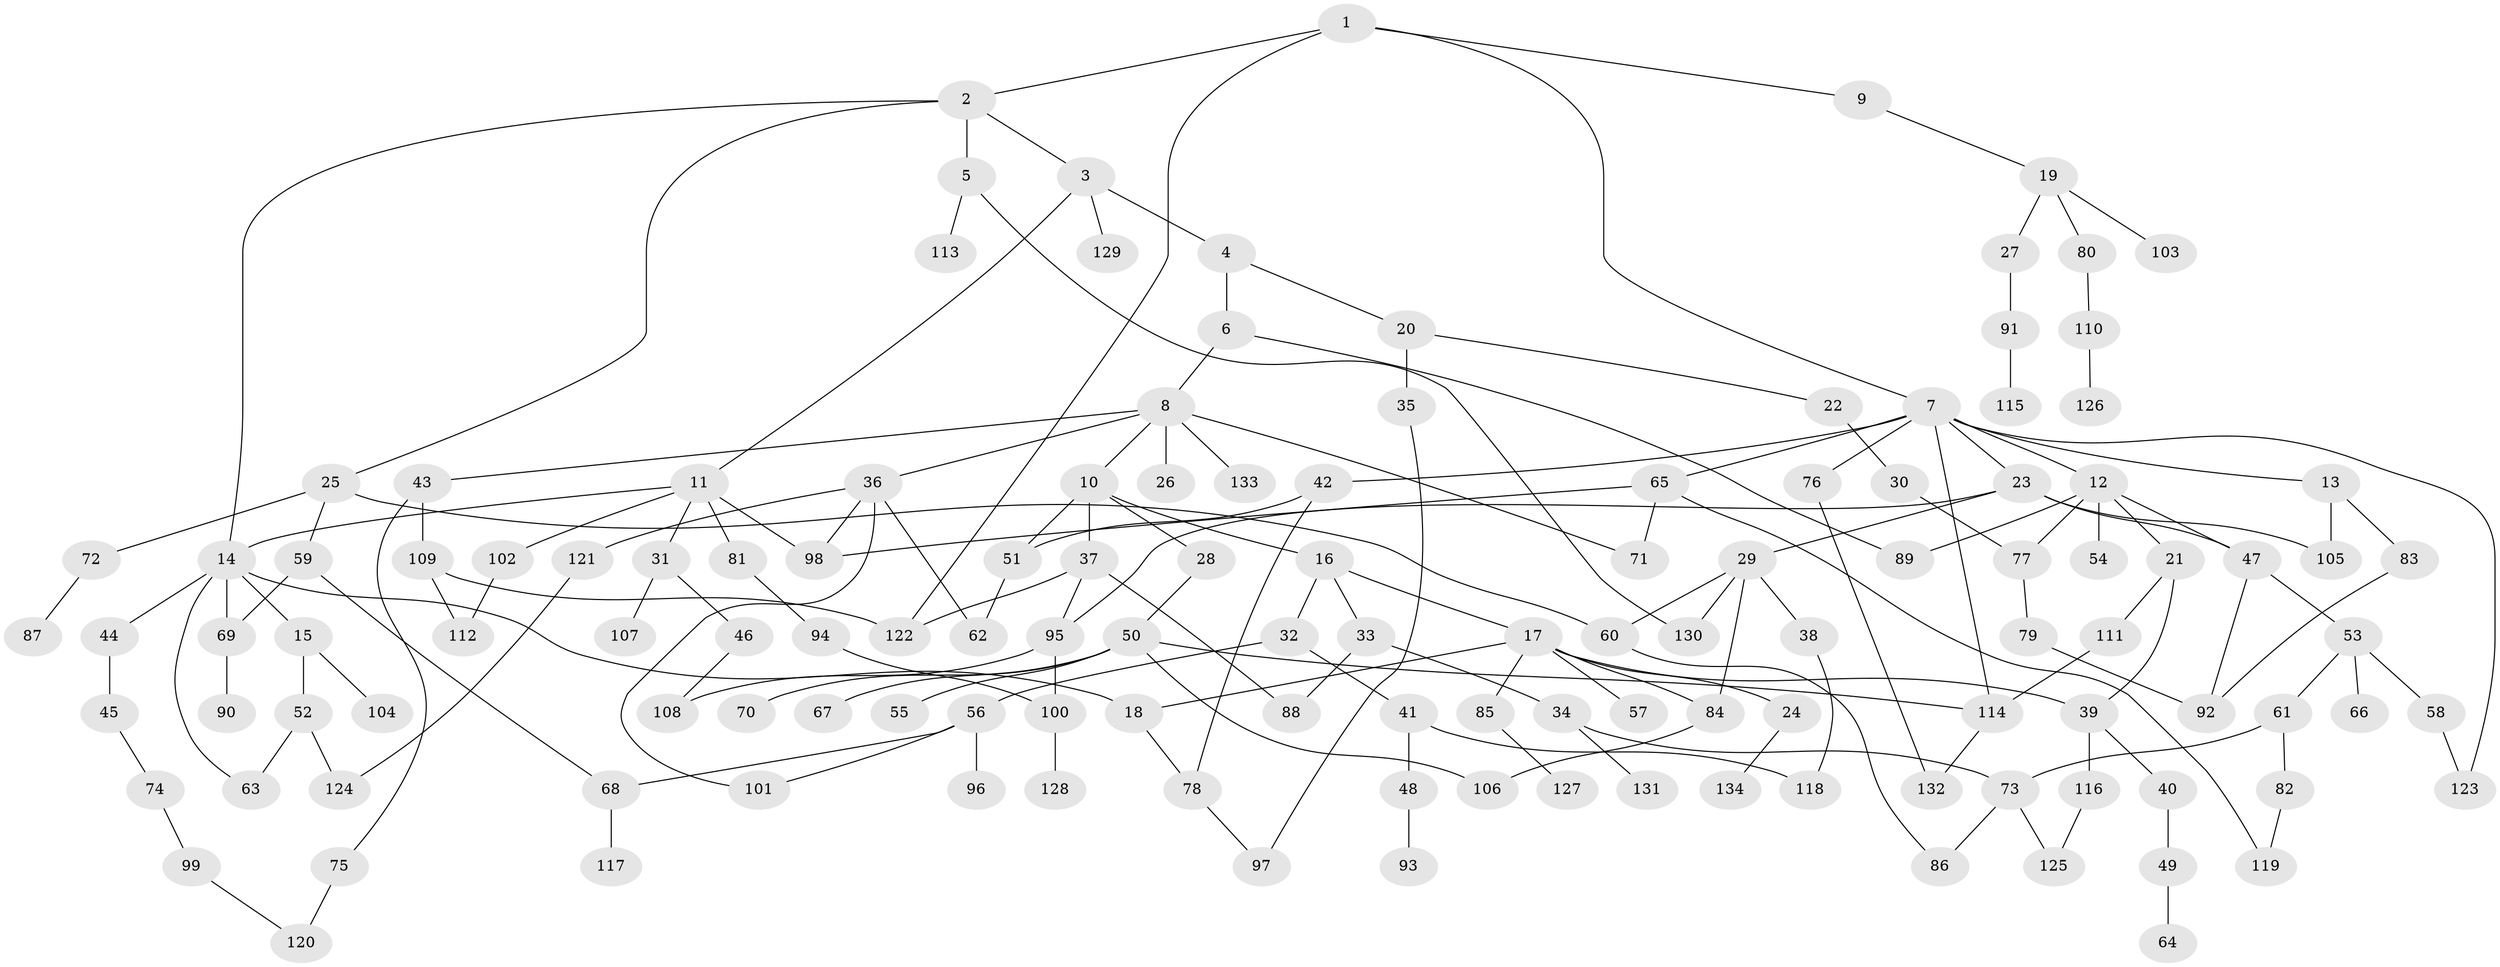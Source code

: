 // Generated by graph-tools (version 1.1) at 2025/01/03/09/25 03:01:10]
// undirected, 134 vertices, 175 edges
graph export_dot {
graph [start="1"]
  node [color=gray90,style=filled];
  1;
  2;
  3;
  4;
  5;
  6;
  7;
  8;
  9;
  10;
  11;
  12;
  13;
  14;
  15;
  16;
  17;
  18;
  19;
  20;
  21;
  22;
  23;
  24;
  25;
  26;
  27;
  28;
  29;
  30;
  31;
  32;
  33;
  34;
  35;
  36;
  37;
  38;
  39;
  40;
  41;
  42;
  43;
  44;
  45;
  46;
  47;
  48;
  49;
  50;
  51;
  52;
  53;
  54;
  55;
  56;
  57;
  58;
  59;
  60;
  61;
  62;
  63;
  64;
  65;
  66;
  67;
  68;
  69;
  70;
  71;
  72;
  73;
  74;
  75;
  76;
  77;
  78;
  79;
  80;
  81;
  82;
  83;
  84;
  85;
  86;
  87;
  88;
  89;
  90;
  91;
  92;
  93;
  94;
  95;
  96;
  97;
  98;
  99;
  100;
  101;
  102;
  103;
  104;
  105;
  106;
  107;
  108;
  109;
  110;
  111;
  112;
  113;
  114;
  115;
  116;
  117;
  118;
  119;
  120;
  121;
  122;
  123;
  124;
  125;
  126;
  127;
  128;
  129;
  130;
  131;
  132;
  133;
  134;
  1 -- 2;
  1 -- 7;
  1 -- 9;
  1 -- 122;
  2 -- 3;
  2 -- 5;
  2 -- 14;
  2 -- 25;
  3 -- 4;
  3 -- 11;
  3 -- 129;
  4 -- 6;
  4 -- 20;
  5 -- 113;
  5 -- 130;
  6 -- 8;
  6 -- 89;
  7 -- 12;
  7 -- 13;
  7 -- 23;
  7 -- 42;
  7 -- 65;
  7 -- 76;
  7 -- 123;
  7 -- 114;
  8 -- 10;
  8 -- 26;
  8 -- 36;
  8 -- 43;
  8 -- 71;
  8 -- 133;
  9 -- 19;
  10 -- 16;
  10 -- 28;
  10 -- 37;
  10 -- 51;
  11 -- 31;
  11 -- 81;
  11 -- 102;
  11 -- 98;
  11 -- 14;
  12 -- 21;
  12 -- 54;
  12 -- 89;
  12 -- 47;
  12 -- 77;
  13 -- 83;
  13 -- 105;
  14 -- 15;
  14 -- 18;
  14 -- 44;
  14 -- 69;
  14 -- 63;
  15 -- 52;
  15 -- 104;
  16 -- 17;
  16 -- 32;
  16 -- 33;
  17 -- 24;
  17 -- 57;
  17 -- 84;
  17 -- 85;
  17 -- 39;
  17 -- 18;
  18 -- 78;
  19 -- 27;
  19 -- 80;
  19 -- 103;
  20 -- 22;
  20 -- 35;
  21 -- 39;
  21 -- 111;
  22 -- 30;
  23 -- 29;
  23 -- 47;
  23 -- 105;
  23 -- 95;
  24 -- 134;
  25 -- 59;
  25 -- 72;
  25 -- 60;
  27 -- 91;
  28 -- 50;
  29 -- 38;
  29 -- 60;
  29 -- 130;
  29 -- 84;
  30 -- 77;
  31 -- 46;
  31 -- 107;
  32 -- 41;
  32 -- 56;
  33 -- 34;
  33 -- 88;
  34 -- 131;
  34 -- 73;
  35 -- 97;
  36 -- 98;
  36 -- 121;
  36 -- 62;
  36 -- 101;
  37 -- 95;
  37 -- 122;
  37 -- 88;
  38 -- 118;
  39 -- 40;
  39 -- 116;
  40 -- 49;
  41 -- 48;
  41 -- 118;
  42 -- 51;
  42 -- 78;
  43 -- 75;
  43 -- 109;
  44 -- 45;
  45 -- 74;
  46 -- 108;
  47 -- 53;
  47 -- 92;
  48 -- 93;
  49 -- 64;
  50 -- 55;
  50 -- 67;
  50 -- 70;
  50 -- 106;
  50 -- 114;
  51 -- 62;
  52 -- 63;
  52 -- 124;
  53 -- 58;
  53 -- 61;
  53 -- 66;
  56 -- 68;
  56 -- 96;
  56 -- 101;
  58 -- 123;
  59 -- 68;
  59 -- 69;
  60 -- 86;
  61 -- 73;
  61 -- 82;
  65 -- 119;
  65 -- 71;
  65 -- 98;
  68 -- 117;
  69 -- 90;
  72 -- 87;
  73 -- 86;
  73 -- 125;
  74 -- 99;
  75 -- 120;
  76 -- 132;
  77 -- 79;
  78 -- 97;
  79 -- 92;
  80 -- 110;
  81 -- 94;
  82 -- 119;
  83 -- 92;
  84 -- 106;
  85 -- 127;
  91 -- 115;
  94 -- 100;
  95 -- 100;
  95 -- 108;
  99 -- 120;
  100 -- 128;
  102 -- 112;
  109 -- 112;
  109 -- 122;
  110 -- 126;
  111 -- 114;
  114 -- 132;
  116 -- 125;
  121 -- 124;
}
